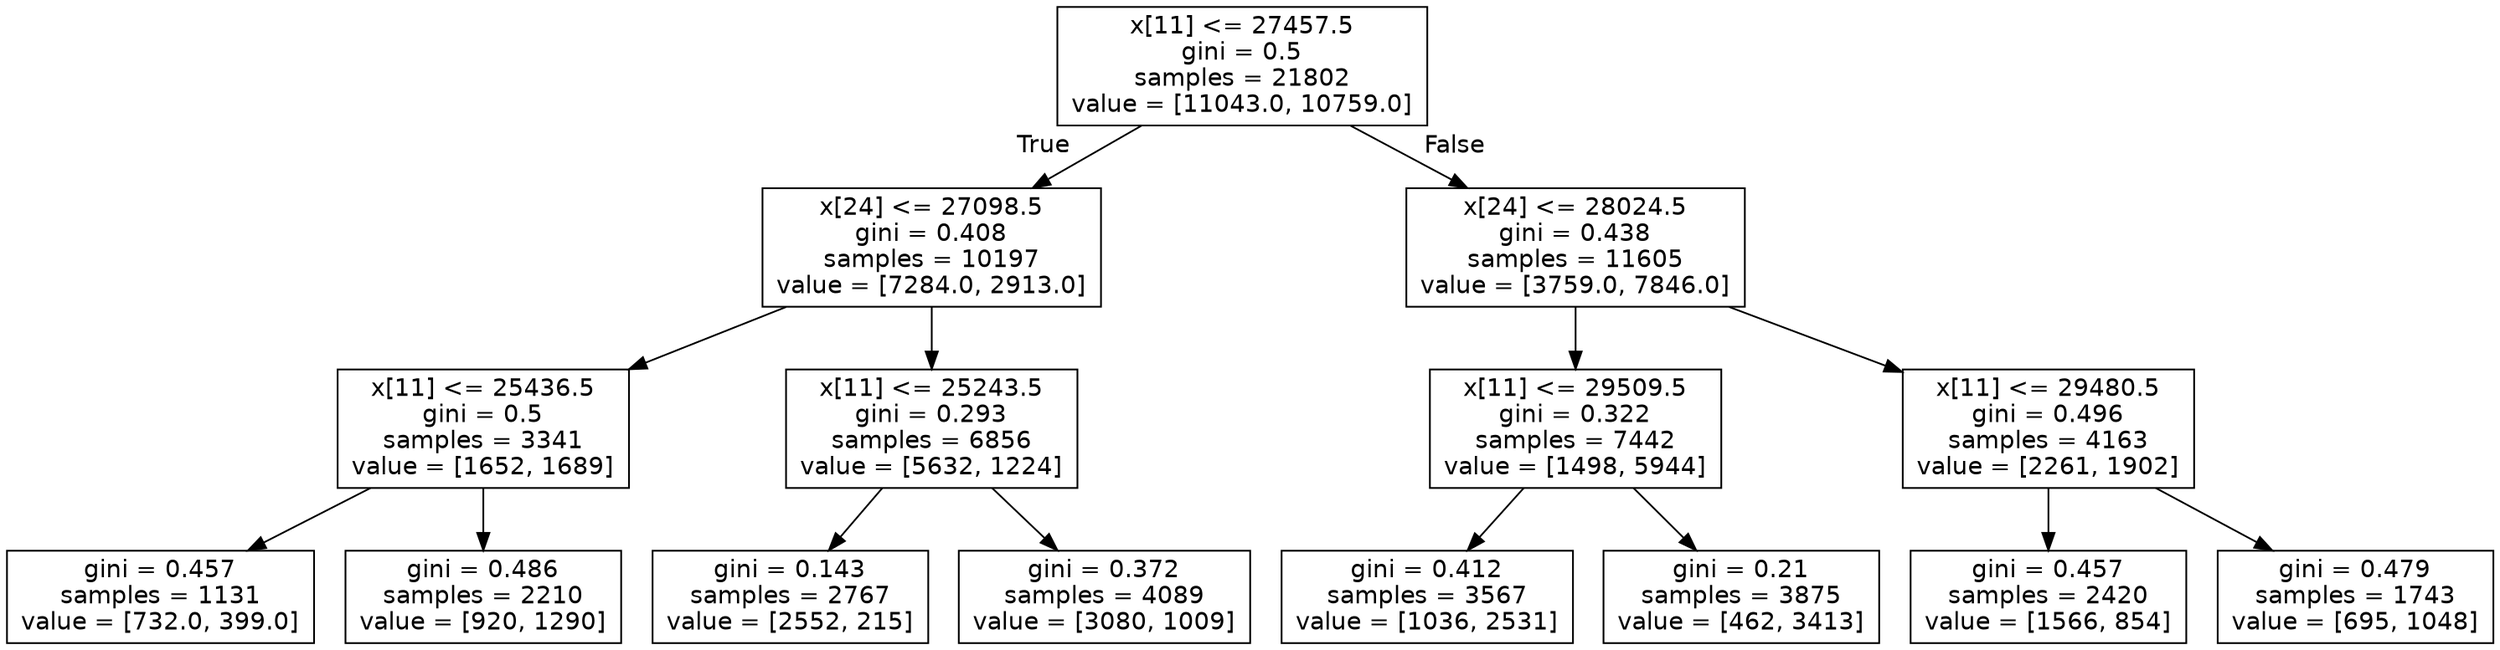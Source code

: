 digraph Tree {
node [shape=box, fontname="helvetica"] ;
edge [fontname="helvetica"] ;
0 [label="x[11] <= 27457.5\ngini = 0.5\nsamples = 21802\nvalue = [11043.0, 10759.0]"] ;
1 [label="x[24] <= 27098.5\ngini = 0.408\nsamples = 10197\nvalue = [7284.0, 2913.0]"] ;
0 -> 1 [labeldistance=2.5, labelangle=45, headlabel="True"] ;
2 [label="x[11] <= 25436.5\ngini = 0.5\nsamples = 3341\nvalue = [1652, 1689]"] ;
1 -> 2 ;
3 [label="gini = 0.457\nsamples = 1131\nvalue = [732.0, 399.0]"] ;
2 -> 3 ;
4 [label="gini = 0.486\nsamples = 2210\nvalue = [920, 1290]"] ;
2 -> 4 ;
5 [label="x[11] <= 25243.5\ngini = 0.293\nsamples = 6856\nvalue = [5632, 1224]"] ;
1 -> 5 ;
6 [label="gini = 0.143\nsamples = 2767\nvalue = [2552, 215]"] ;
5 -> 6 ;
7 [label="gini = 0.372\nsamples = 4089\nvalue = [3080, 1009]"] ;
5 -> 7 ;
8 [label="x[24] <= 28024.5\ngini = 0.438\nsamples = 11605\nvalue = [3759.0, 7846.0]"] ;
0 -> 8 [labeldistance=2.5, labelangle=-45, headlabel="False"] ;
9 [label="x[11] <= 29509.5\ngini = 0.322\nsamples = 7442\nvalue = [1498, 5944]"] ;
8 -> 9 ;
10 [label="gini = 0.412\nsamples = 3567\nvalue = [1036, 2531]"] ;
9 -> 10 ;
11 [label="gini = 0.21\nsamples = 3875\nvalue = [462, 3413]"] ;
9 -> 11 ;
12 [label="x[11] <= 29480.5\ngini = 0.496\nsamples = 4163\nvalue = [2261, 1902]"] ;
8 -> 12 ;
13 [label="gini = 0.457\nsamples = 2420\nvalue = [1566, 854]"] ;
12 -> 13 ;
14 [label="gini = 0.479\nsamples = 1743\nvalue = [695, 1048]"] ;
12 -> 14 ;
}